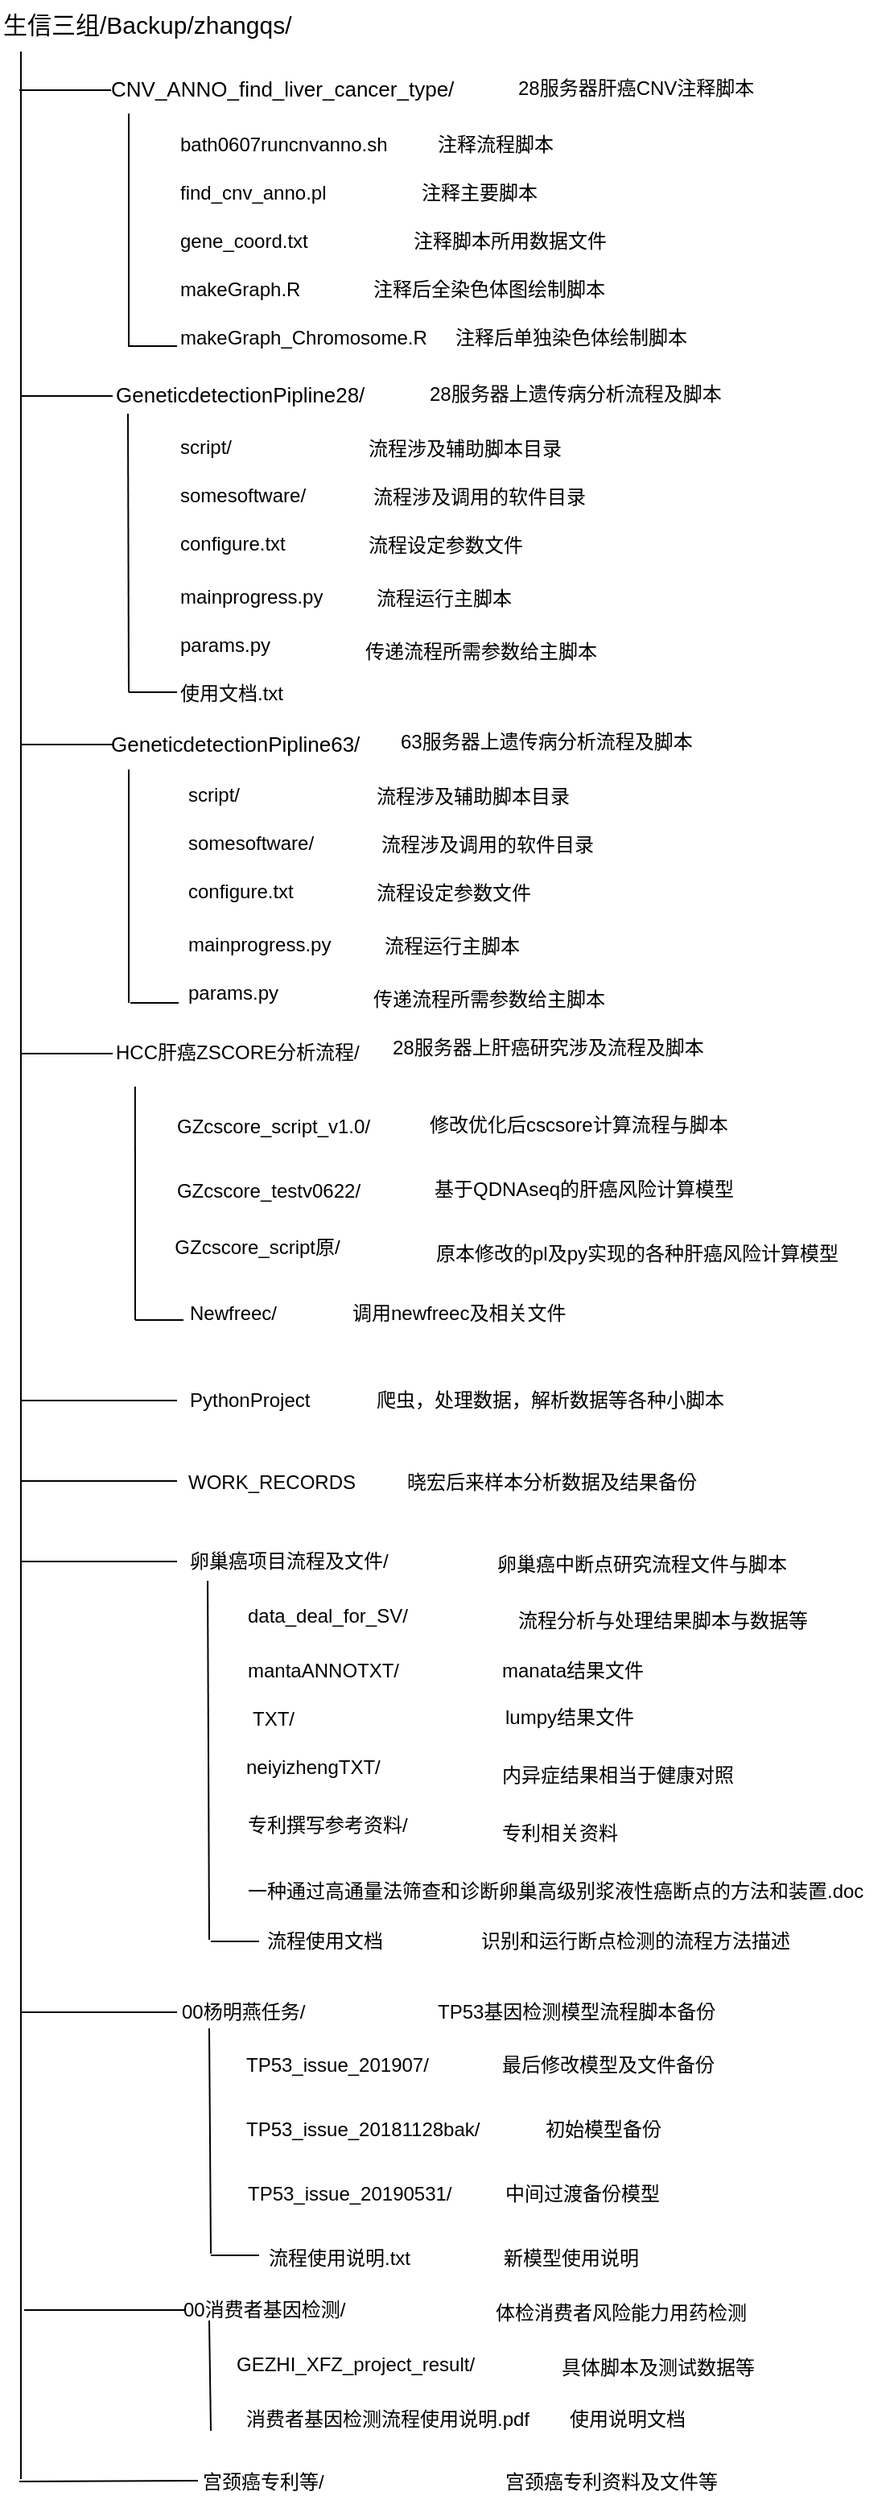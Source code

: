 <mxfile version="10.8.9" type="github"><diagram id="uSwHeNnN7k_FUcRtIJBM" name="Page-1"><mxGraphModel dx="1302" dy="805" grid="1" gridSize="10" guides="1" tooltips="1" connect="1" arrows="1" fold="1" page="1" pageScale="1" pageWidth="583" pageHeight="413" math="0" shadow="0"><root><mxCell id="0"/><mxCell id="1" parent="0"/><mxCell id="jwFbUUHp2pP8ieXxaINL-1" value="&lt;font style=&quot;font-size: 15px&quot;&gt;生信三组/Backup/zhangqs/&lt;/font&gt;" style="text;html=1;" vertex="1" parent="1"><mxGeometry x="10" y="10" width="170" height="30" as="geometry"/></mxCell><mxCell id="jwFbUUHp2pP8ieXxaINL-2" value="&lt;font style=&quot;font-size: 13px&quot;&gt;CNV_ANNO_find_liver_cancer_type/&lt;/font&gt;" style="text;html=1;" vertex="1" parent="1"><mxGeometry x="77" y="50.5" width="220" height="30" as="geometry"/></mxCell><mxCell id="jwFbUUHp2pP8ieXxaINL-3" value="28服务器肝癌CNV注释脚本" style="text;html=1;" vertex="1" parent="1"><mxGeometry x="330" y="51" width="170" height="30" as="geometry"/></mxCell><mxCell id="jwFbUUHp2pP8ieXxaINL-4" value="bath0607runcnvanno.sh" style="text;html=1;" vertex="1" parent="1"><mxGeometry x="120" y="86" width="150" height="30" as="geometry"/></mxCell><mxCell id="jwFbUUHp2pP8ieXxaINL-5" value="find_cnv_anno.pl" style="text;html=1;" vertex="1" parent="1"><mxGeometry x="120" y="116" width="120" height="30" as="geometry"/></mxCell><mxCell id="jwFbUUHp2pP8ieXxaINL-6" value="gene_coord.txt" style="text;html=1;" vertex="1" parent="1"><mxGeometry x="120" y="146" width="100" height="30" as="geometry"/></mxCell><mxCell id="jwFbUUHp2pP8ieXxaINL-7" value="makeGraph.R" style="text;html=1;" vertex="1" parent="1"><mxGeometry x="120" y="176" width="100" height="30" as="geometry"/></mxCell><mxCell id="jwFbUUHp2pP8ieXxaINL-8" value="makeGraph_Chromosome.R" style="text;html=1;" vertex="1" parent="1"><mxGeometry x="120" y="206" width="180" height="30" as="geometry"/></mxCell><mxCell id="jwFbUUHp2pP8ieXxaINL-9" value="&lt;font style=&quot;font-size: 13px&quot;&gt;GeneticdetectionPipline28/&lt;/font&gt;" style="text;html=1;" vertex="1" parent="1"><mxGeometry x="80" y="241" width="160" height="30" as="geometry"/></mxCell><mxCell id="jwFbUUHp2pP8ieXxaINL-10" value="script/" style="text;html=1;" vertex="1" parent="1"><mxGeometry x="120" y="274" width="60" height="30" as="geometry"/></mxCell><mxCell id="jwFbUUHp2pP8ieXxaINL-11" value="somesoftware/" style="text;html=1;" vertex="1" parent="1"><mxGeometry x="120" y="304" width="100" height="30" as="geometry"/></mxCell><mxCell id="jwFbUUHp2pP8ieXxaINL-12" value="configure.txt" style="text;html=1;" vertex="1" parent="1"><mxGeometry x="120" y="334" width="90" height="30" as="geometry"/></mxCell><mxCell id="jwFbUUHp2pP8ieXxaINL-13" value="mainprogress.py" style="text;html=1;" vertex="1" parent="1"><mxGeometry x="120" y="367" width="110" height="30" as="geometry"/></mxCell><mxCell id="jwFbUUHp2pP8ieXxaINL-14" value="params.py" style="text;html=1;" vertex="1" parent="1"><mxGeometry x="120" y="397" width="80" height="30" as="geometry"/></mxCell><mxCell id="jwFbUUHp2pP8ieXxaINL-15" value="使用文档.txt" style="text;html=1;" vertex="1" parent="1"><mxGeometry x="120" y="427" width="90" height="30" as="geometry"/></mxCell><mxCell id="jwFbUUHp2pP8ieXxaINL-16" value="&lt;font style=&quot;font-size: 13px&quot;&gt;GeneticdetectionPipline63/&lt;/font&gt;" style="text;html=1;" vertex="1" parent="1"><mxGeometry x="77" y="458" width="160" height="30" as="geometry"/></mxCell><mxCell id="jwFbUUHp2pP8ieXxaINL-17" value="HCC肝癌ZSCORE分析流程/" style="text;html=1;" vertex="1" parent="1"><mxGeometry x="80" y="650" width="170" height="30" as="geometry"/></mxCell><mxCell id="jwFbUUHp2pP8ieXxaINL-18" value="注释流程脚本" style="text;html=1;" vertex="1" parent="1"><mxGeometry x="280" y="86" width="100" height="30" as="geometry"/></mxCell><mxCell id="jwFbUUHp2pP8ieXxaINL-19" value="注释主要脚本" style="text;html=1;" vertex="1" parent="1"><mxGeometry x="270" y="116" width="100" height="30" as="geometry"/></mxCell><mxCell id="jwFbUUHp2pP8ieXxaINL-20" value="注释脚本所用数据文件" style="text;html=1;" vertex="1" parent="1"><mxGeometry x="265" y="146" width="130" height="30" as="geometry"/></mxCell><mxCell id="jwFbUUHp2pP8ieXxaINL-21" value="注释后全染色体图绘制脚本" style="text;html=1;" vertex="1" parent="1"><mxGeometry x="240" y="176" width="170" height="30" as="geometry"/></mxCell><mxCell id="jwFbUUHp2pP8ieXxaINL-22" value="注释后单独染色体绘制脚本" style="text;html=1;" vertex="1" parent="1"><mxGeometry x="291" y="206" width="170" height="30" as="geometry"/></mxCell><mxCell id="jwFbUUHp2pP8ieXxaINL-23" value="" style="endArrow=none;html=1;" edge="1" parent="1"><mxGeometry width="50" height="50" relative="1" as="geometry"><mxPoint x="23" y="42" as="sourcePoint"/><mxPoint x="23" y="1550" as="targetPoint"/></mxGeometry></mxCell><mxCell id="jwFbUUHp2pP8ieXxaINL-24" value="28服务器上遗传病分析流程及脚本" style="text;html=1;" vertex="1" parent="1"><mxGeometry x="275" y="241" width="210" height="30" as="geometry"/></mxCell><mxCell id="jwFbUUHp2pP8ieXxaINL-25" value="流程涉及辅助脚本目录" style="text;html=1;" vertex="1" parent="1"><mxGeometry x="237" y="275" width="150" height="30" as="geometry"/></mxCell><mxCell id="jwFbUUHp2pP8ieXxaINL-26" value="流程涉及调用的软件目录" style="text;html=1;" vertex="1" parent="1"><mxGeometry x="240" y="305" width="160" height="30" as="geometry"/></mxCell><mxCell id="jwFbUUHp2pP8ieXxaINL-27" value="流程设定参数文件" style="text;html=1;" vertex="1" parent="1"><mxGeometry x="237" y="335" width="120" height="30" as="geometry"/></mxCell><mxCell id="jwFbUUHp2pP8ieXxaINL-28" value="流程运行主脚本" style="text;html=1;" vertex="1" parent="1"><mxGeometry x="242" y="368" width="110" height="30" as="geometry"/></mxCell><mxCell id="jwFbUUHp2pP8ieXxaINL-29" value="传递流程所需参数给主脚本" style="text;html=1;" vertex="1" parent="1"><mxGeometry x="235" y="401" width="170" height="30" as="geometry"/></mxCell><mxCell id="jwFbUUHp2pP8ieXxaINL-30" value="" style="endArrow=none;html=1;entryX=0;entryY=0.5;entryDx=0;entryDy=0;" edge="1" parent="1"><mxGeometry width="50" height="50" relative="1" as="geometry"><mxPoint x="22" y="66" as="sourcePoint"/><mxPoint x="79" y="66" as="targetPoint"/></mxGeometry></mxCell><mxCell id="jwFbUUHp2pP8ieXxaINL-31" value="" style="endArrow=none;html=1;entryX=0;entryY=0.5;entryDx=0;entryDy=0;" edge="1" parent="1"><mxGeometry width="50" height="50" relative="1" as="geometry"><mxPoint x="23" y="256" as="sourcePoint"/><mxPoint x="80" y="256" as="targetPoint"/></mxGeometry></mxCell><mxCell id="jwFbUUHp2pP8ieXxaINL-32" value="" style="endArrow=none;html=1;entryX=0;entryY=0.5;entryDx=0;entryDy=0;" edge="1" parent="1"><mxGeometry width="50" height="50" relative="1" as="geometry"><mxPoint x="23" y="472.5" as="sourcePoint"/><mxPoint x="80" y="472.5" as="targetPoint"/></mxGeometry></mxCell><mxCell id="jwFbUUHp2pP8ieXxaINL-33" value="script/" style="text;html=1;" vertex="1" parent="1"><mxGeometry x="125" y="490" width="60" height="30" as="geometry"/></mxCell><mxCell id="jwFbUUHp2pP8ieXxaINL-34" value="somesoftware/" style="text;html=1;" vertex="1" parent="1"><mxGeometry x="125" y="520" width="100" height="30" as="geometry"/></mxCell><mxCell id="jwFbUUHp2pP8ieXxaINL-35" value="configure.txt" style="text;html=1;" vertex="1" parent="1"><mxGeometry x="125" y="550" width="90" height="30" as="geometry"/></mxCell><mxCell id="jwFbUUHp2pP8ieXxaINL-36" value="mainprogress.py" style="text;html=1;" vertex="1" parent="1"><mxGeometry x="125" y="583" width="110" height="30" as="geometry"/></mxCell><mxCell id="jwFbUUHp2pP8ieXxaINL-37" value="params.py" style="text;html=1;" vertex="1" parent="1"><mxGeometry x="125" y="613" width="80" height="30" as="geometry"/></mxCell><mxCell id="jwFbUUHp2pP8ieXxaINL-38" value="流程涉及辅助脚本目录" style="text;html=1;" vertex="1" parent="1"><mxGeometry x="242" y="491" width="150" height="30" as="geometry"/></mxCell><mxCell id="jwFbUUHp2pP8ieXxaINL-39" value="流程涉及调用的软件目录" style="text;html=1;" vertex="1" parent="1"><mxGeometry x="245" y="521" width="160" height="30" as="geometry"/></mxCell><mxCell id="jwFbUUHp2pP8ieXxaINL-40" value="流程设定参数文件" style="text;html=1;" vertex="1" parent="1"><mxGeometry x="242" y="551" width="120" height="30" as="geometry"/></mxCell><mxCell id="jwFbUUHp2pP8ieXxaINL-41" value="流程运行主脚本" style="text;html=1;" vertex="1" parent="1"><mxGeometry x="247" y="584" width="110" height="30" as="geometry"/></mxCell><mxCell id="jwFbUUHp2pP8ieXxaINL-42" value="传递流程所需参数给主脚本" style="text;html=1;" vertex="1" parent="1"><mxGeometry x="240" y="617" width="170" height="30" as="geometry"/></mxCell><mxCell id="jwFbUUHp2pP8ieXxaINL-63" value="63服务器上遗传病分析流程及脚本" style="text;html=1;" vertex="1" parent="1"><mxGeometry x="257" y="457" width="210" height="30" as="geometry"/></mxCell><mxCell id="jwFbUUHp2pP8ieXxaINL-66" value="" style="endArrow=none;html=1;entryX=0;entryY=0.5;entryDx=0;entryDy=0;" edge="1" parent="1"><mxGeometry width="50" height="50" relative="1" as="geometry"><mxPoint x="23" y="664.5" as="sourcePoint"/><mxPoint x="80" y="664.5" as="targetPoint"/></mxGeometry></mxCell><mxCell id="jwFbUUHp2pP8ieXxaINL-67" value="28服务器上肝癌研究涉及流程及脚本" style="text;html=1;" vertex="1" parent="1"><mxGeometry x="252" y="647" width="210" height="30" as="geometry"/></mxCell><mxCell id="jwFbUUHp2pP8ieXxaINL-70" value="GZcscore_script_v1.0/" style="text;html=1;strokeColor=none;fillColor=none;align=center;verticalAlign=middle;whiteSpace=wrap;rounded=0;" vertex="1" parent="1"><mxGeometry x="160" y="700" width="40" height="20" as="geometry"/></mxCell><mxCell id="jwFbUUHp2pP8ieXxaINL-71" value="修改优化后cscsore计算流程与脚本" style="text;html=1;" vertex="1" parent="1"><mxGeometry x="275" y="695" width="120" height="30" as="geometry"/></mxCell><mxCell id="jwFbUUHp2pP8ieXxaINL-72" value="GZcscore_testv0622/" style="text;html=1;strokeColor=none;fillColor=none;align=center;verticalAlign=middle;whiteSpace=wrap;rounded=0;" vertex="1" parent="1"><mxGeometry x="157" y="740" width="40" height="20" as="geometry"/></mxCell><mxCell id="jwFbUUHp2pP8ieXxaINL-73" value="基于QDNAseq的肝癌风险计算模型" style="text;html=1;" vertex="1" parent="1"><mxGeometry x="277.5" y="735" width="120" height="30" as="geometry"/></mxCell><mxCell id="jwFbUUHp2pP8ieXxaINL-75" value="GZcscore_script原/" style="text;html=1;strokeColor=none;fillColor=none;align=center;verticalAlign=middle;whiteSpace=wrap;rounded=0;" vertex="1" parent="1"><mxGeometry x="110" y="775" width="120" height="20" as="geometry"/></mxCell><mxCell id="jwFbUUHp2pP8ieXxaINL-76" value="原本修改的pl及py实现的各种肝癌风险计算模型" style="text;html=1;" vertex="1" parent="1"><mxGeometry x="278.5" y="775" width="120" height="30" as="geometry"/></mxCell><mxCell id="jwFbUUHp2pP8ieXxaINL-77" value="Newfreec/" style="text;html=1;strokeColor=none;fillColor=none;align=center;verticalAlign=middle;whiteSpace=wrap;rounded=0;" vertex="1" parent="1"><mxGeometry x="135" y="816" width="40" height="20" as="geometry"/></mxCell><mxCell id="jwFbUUHp2pP8ieXxaINL-78" value="调用newfreec及相关文件" style="text;html=1;resizable=0;points=[];autosize=1;align=left;verticalAlign=top;spacingTop=-4;" vertex="1" parent="1"><mxGeometry x="227" y="816" width="150" height="20" as="geometry"/></mxCell><mxCell id="jwFbUUHp2pP8ieXxaINL-80" value="" style="endArrow=none;html=1;exitX=0.082;exitY=1.167;exitDx=0;exitDy=0;exitPerimeter=0;" edge="1" parent="1" source="jwFbUUHp2pP8ieXxaINL-17"><mxGeometry width="50" height="50" relative="1" as="geometry"><mxPoint x="-30" y="840" as="sourcePoint"/><mxPoint x="94" y="830" as="targetPoint"/></mxGeometry></mxCell><mxCell id="jwFbUUHp2pP8ieXxaINL-81" value="" style="endArrow=none;html=1;exitX=0.082;exitY=1.167;exitDx=0;exitDy=0;exitPerimeter=0;" edge="1" parent="1"><mxGeometry width="50" height="50" relative="1" as="geometry"><mxPoint x="90" y="488" as="sourcePoint"/><mxPoint x="90" y="633" as="targetPoint"/></mxGeometry></mxCell><mxCell id="jwFbUUHp2pP8ieXxaINL-82" value="" style="endArrow=none;html=1;exitX=0.082;exitY=1.167;exitDx=0;exitDy=0;exitPerimeter=0;" edge="1" parent="1"><mxGeometry width="50" height="50" relative="1" as="geometry"><mxPoint x="89.5" y="267" as="sourcePoint"/><mxPoint x="90" y="440" as="targetPoint"/></mxGeometry></mxCell><mxCell id="jwFbUUHp2pP8ieXxaINL-83" value="" style="endArrow=none;html=1;exitX=0.082;exitY=1.167;exitDx=0;exitDy=0;exitPerimeter=0;" edge="1" parent="1"><mxGeometry width="50" height="50" relative="1" as="geometry"><mxPoint x="90" y="80.5" as="sourcePoint"/><mxPoint x="90" y="225.5" as="targetPoint"/></mxGeometry></mxCell><mxCell id="jwFbUUHp2pP8ieXxaINL-84" value="" style="endArrow=none;html=1;" edge="1" parent="1"><mxGeometry width="50" height="50" relative="1" as="geometry"><mxPoint x="94" y="830" as="sourcePoint"/><mxPoint x="124" y="830" as="targetPoint"/></mxGeometry></mxCell><mxCell id="jwFbUUHp2pP8ieXxaINL-85" value="" style="endArrow=none;html=1;" edge="1" parent="1"><mxGeometry width="50" height="50" relative="1" as="geometry"><mxPoint x="91" y="633" as="sourcePoint"/><mxPoint x="121" y="633" as="targetPoint"/></mxGeometry></mxCell><mxCell id="jwFbUUHp2pP8ieXxaINL-88" value="" style="endArrow=none;html=1;" edge="1" parent="1"><mxGeometry width="50" height="50" relative="1" as="geometry"><mxPoint x="90" y="440" as="sourcePoint"/><mxPoint x="120" y="440" as="targetPoint"/></mxGeometry></mxCell><mxCell id="jwFbUUHp2pP8ieXxaINL-89" value="" style="endArrow=none;html=1;" edge="1" parent="1"><mxGeometry width="50" height="50" relative="1" as="geometry"><mxPoint x="90" y="225" as="sourcePoint"/><mxPoint x="120" y="225" as="targetPoint"/></mxGeometry></mxCell><mxCell id="jwFbUUHp2pP8ieXxaINL-90" value="" style="endArrow=none;html=1;" edge="1" parent="1"><mxGeometry width="50" height="50" relative="1" as="geometry"><mxPoint x="23" y="880" as="sourcePoint"/><mxPoint x="120" y="880" as="targetPoint"/></mxGeometry></mxCell><mxCell id="jwFbUUHp2pP8ieXxaINL-91" value="PythonProject" style="text;html=1;resizable=0;points=[];autosize=1;align=left;verticalAlign=top;spacingTop=-4;" vertex="1" parent="1"><mxGeometry x="126" y="870" width="90" height="20" as="geometry"/></mxCell><mxCell id="jwFbUUHp2pP8ieXxaINL-92" value="爬虫，处理数据，解析数据等各种小脚本" style="text;html=1;resizable=0;points=[];autosize=1;align=left;verticalAlign=top;spacingTop=-4;" vertex="1" parent="1"><mxGeometry x="242" y="870" width="230" height="20" as="geometry"/></mxCell><mxCell id="jwFbUUHp2pP8ieXxaINL-93" value="" style="endArrow=none;html=1;" edge="1" parent="1"><mxGeometry width="50" height="50" relative="1" as="geometry"><mxPoint x="23" y="930" as="sourcePoint"/><mxPoint x="120" y="930" as="targetPoint"/></mxGeometry></mxCell><mxCell id="jwFbUUHp2pP8ieXxaINL-94" value="WORK_RECORDS" style="text;html=1;resizable=0;points=[];autosize=1;align=left;verticalAlign=top;spacingTop=-4;" vertex="1" parent="1"><mxGeometry x="125" y="921" width="120" height="20" as="geometry"/></mxCell><mxCell id="jwFbUUHp2pP8ieXxaINL-95" value="晓宏后来样本分析数据及结果备份" style="text;html=1;resizable=0;points=[];autosize=1;align=left;verticalAlign=top;spacingTop=-4;" vertex="1" parent="1"><mxGeometry x="261" y="921" width="200" height="20" as="geometry"/></mxCell><mxCell id="jwFbUUHp2pP8ieXxaINL-96" value="" style="endArrow=none;html=1;" edge="1" parent="1"><mxGeometry width="50" height="50" relative="1" as="geometry"><mxPoint x="23" y="980" as="sourcePoint"/><mxPoint x="120" y="980" as="targetPoint"/></mxGeometry></mxCell><mxCell id="jwFbUUHp2pP8ieXxaINL-97" value="卵巢癌项目流程及文件/" style="text;html=1;resizable=0;points=[];autosize=1;align=left;verticalAlign=top;spacingTop=-4;" vertex="1" parent="1"><mxGeometry x="126" y="970" width="140" height="20" as="geometry"/></mxCell><mxCell id="jwFbUUHp2pP8ieXxaINL-98" value="data_deal_for_SV/" style="text;html=1;resizable=0;points=[];autosize=1;align=left;verticalAlign=top;spacingTop=-4;" vertex="1" parent="1"><mxGeometry x="162" y="1004" width="110" height="20" as="geometry"/></mxCell><mxCell id="jwFbUUHp2pP8ieXxaINL-99" value="卵巢癌中断点研究流程文件与脚本" style="text;html=1;resizable=0;points=[];autosize=1;align=left;verticalAlign=top;spacingTop=-4;" vertex="1" parent="1"><mxGeometry x="317" y="972" width="200" height="20" as="geometry"/></mxCell><mxCell id="jwFbUUHp2pP8ieXxaINL-100" value="流程分析与处理结果脚本与数据等" style="text;html=1;resizable=0;points=[];autosize=1;align=left;verticalAlign=top;spacingTop=-4;" vertex="1" parent="1"><mxGeometry x="330" y="1007" width="200" height="20" as="geometry"/></mxCell><mxCell id="jwFbUUHp2pP8ieXxaINL-101" value="mantaANNOTXT/" style="text;html=1;resizable=0;points=[];autosize=1;align=left;verticalAlign=top;spacingTop=-4;" vertex="1" parent="1"><mxGeometry x="162" y="1038" width="110" height="20" as="geometry"/></mxCell><mxCell id="jwFbUUHp2pP8ieXxaINL-102" value="manata结果文件" style="text;html=1;resizable=0;points=[];autosize=1;align=left;verticalAlign=top;spacingTop=-4;" vertex="1" parent="1"><mxGeometry x="320" y="1038" width="100" height="20" as="geometry"/></mxCell><mxCell id="jwFbUUHp2pP8ieXxaINL-103" value="TXT/" style="text;html=1;resizable=0;points=[];autosize=1;align=left;verticalAlign=top;spacingTop=-4;" vertex="1" parent="1"><mxGeometry x="165" y="1068" width="40" height="20" as="geometry"/></mxCell><mxCell id="jwFbUUHp2pP8ieXxaINL-104" value="lumpy结果文件" style="text;html=1;resizable=0;points=[];autosize=1;align=left;verticalAlign=top;spacingTop=-4;" vertex="1" parent="1"><mxGeometry x="322" y="1067" width="100" height="20" as="geometry"/></mxCell><mxCell id="jwFbUUHp2pP8ieXxaINL-105" value="neiyizhengTXT/" style="text;html=1;resizable=0;points=[];autosize=1;align=left;verticalAlign=top;spacingTop=-4;" vertex="1" parent="1"><mxGeometry x="161" y="1098" width="100" height="20" as="geometry"/></mxCell><mxCell id="jwFbUUHp2pP8ieXxaINL-106" value="内异症结果相当于健康对照" style="text;html=1;resizable=0;points=[];autosize=1;align=left;verticalAlign=top;spacingTop=-4;" vertex="1" parent="1"><mxGeometry x="320" y="1103" width="160" height="20" as="geometry"/></mxCell><mxCell id="jwFbUUHp2pP8ieXxaINL-107" value="专利撰写参考资料/" style="text;html=1;resizable=0;points=[];autosize=1;align=left;verticalAlign=top;spacingTop=-4;" vertex="1" parent="1"><mxGeometry x="162" y="1134" width="110" height="20" as="geometry"/></mxCell><mxCell id="jwFbUUHp2pP8ieXxaINL-108" value="专利相关资料" style="text;html=1;resizable=0;points=[];autosize=1;align=left;verticalAlign=top;spacingTop=-4;" vertex="1" parent="1"><mxGeometry x="320" y="1139" width="90" height="20" as="geometry"/></mxCell><mxCell id="jwFbUUHp2pP8ieXxaINL-109" value="一种通过高通量法筛查和诊断卵巢高级别浆液性癌断点的方法和装置.doc&amp;nbsp;&amp;nbsp;" style="text;html=1;resizable=0;points=[];autosize=1;align=left;verticalAlign=top;spacingTop=-4;" vertex="1" parent="1"><mxGeometry x="162" y="1175" width="400" height="20" as="geometry"/></mxCell><mxCell id="jwFbUUHp2pP8ieXxaINL-110" value="流程使用文档" style="text;html=1;resizable=0;points=[];autosize=1;align=left;verticalAlign=top;spacingTop=-4;" vertex="1" parent="1"><mxGeometry x="174" y="1206" width="90" height="20" as="geometry"/></mxCell><mxCell id="jwFbUUHp2pP8ieXxaINL-111" value="识别和运行断点检测的流程方法描述" style="text;html=1;resizable=0;points=[];autosize=1;align=left;verticalAlign=top;spacingTop=-4;" vertex="1" parent="1"><mxGeometry x="307" y="1206" width="210" height="20" as="geometry"/></mxCell><mxCell id="jwFbUUHp2pP8ieXxaINL-112" value="" style="endArrow=none;html=1;exitX=0.093;exitY=1.1;exitDx=0;exitDy=0;exitPerimeter=0;" edge="1" parent="1" source="jwFbUUHp2pP8ieXxaINL-97"><mxGeometry width="50" height="50" relative="1" as="geometry"><mxPoint x="140" y="1070" as="sourcePoint"/><mxPoint x="140" y="1215" as="targetPoint"/></mxGeometry></mxCell><mxCell id="jwFbUUHp2pP8ieXxaINL-113" value="" style="endArrow=none;html=1;" edge="1" parent="1"><mxGeometry width="50" height="50" relative="1" as="geometry"><mxPoint x="141" y="1216" as="sourcePoint"/><mxPoint x="171" y="1216" as="targetPoint"/></mxGeometry></mxCell><mxCell id="jwFbUUHp2pP8ieXxaINL-114" value="" style="endArrow=none;html=1;" edge="1" parent="1"><mxGeometry width="50" height="50" relative="1" as="geometry"><mxPoint x="23" y="1260" as="sourcePoint"/><mxPoint x="120" y="1260" as="targetPoint"/></mxGeometry></mxCell><mxCell id="jwFbUUHp2pP8ieXxaINL-115" value="00杨明燕任务/" style="text;html=1;resizable=0;points=[];autosize=1;align=left;verticalAlign=top;spacingTop=-4;" vertex="1" parent="1"><mxGeometry x="121" y="1250" width="90" height="20" as="geometry"/></mxCell><mxCell id="jwFbUUHp2pP8ieXxaINL-116" value="TP53基因检测模型流程脚本备份" style="text;html=1;resizable=0;points=[];autosize=1;align=left;verticalAlign=top;spacingTop=-4;" vertex="1" parent="1"><mxGeometry x="280" y="1250" width="190" height="20" as="geometry"/></mxCell><mxCell id="jwFbUUHp2pP8ieXxaINL-117" value="TP53_issue_201907/" style="text;html=1;resizable=0;points=[];autosize=1;align=left;verticalAlign=top;spacingTop=-4;" vertex="1" parent="1"><mxGeometry x="161" y="1283" width="130" height="20" as="geometry"/></mxCell><mxCell id="jwFbUUHp2pP8ieXxaINL-118" value="最后修改模型及文件备份" style="text;html=1;resizable=0;points=[];autosize=1;align=left;verticalAlign=top;spacingTop=-4;" vertex="1" parent="1"><mxGeometry x="320" y="1283" width="150" height="20" as="geometry"/></mxCell><mxCell id="jwFbUUHp2pP8ieXxaINL-119" value="TP53_issue_20181128bak/" style="text;html=1;resizable=0;points=[];autosize=1;align=left;verticalAlign=top;spacingTop=-4;" vertex="1" parent="1"><mxGeometry x="161" y="1323" width="160" height="20" as="geometry"/></mxCell><mxCell id="jwFbUUHp2pP8ieXxaINL-120" value="初始模型备份" style="text;html=1;resizable=0;points=[];autosize=1;align=left;verticalAlign=top;spacingTop=-4;" vertex="1" parent="1"><mxGeometry x="347" y="1323" width="90" height="20" as="geometry"/></mxCell><mxCell id="jwFbUUHp2pP8ieXxaINL-121" value="TP53_issue_20190531/" style="text;html=1;resizable=0;points=[];autosize=1;align=left;verticalAlign=top;spacingTop=-4;" vertex="1" parent="1"><mxGeometry x="162" y="1363" width="140" height="20" as="geometry"/></mxCell><mxCell id="jwFbUUHp2pP8ieXxaINL-122" value="中间过渡备份模型" style="text;html=1;resizable=0;points=[];autosize=1;align=left;verticalAlign=top;spacingTop=-4;" vertex="1" parent="1"><mxGeometry x="322" y="1363" width="110" height="20" as="geometry"/></mxCell><mxCell id="jwFbUUHp2pP8ieXxaINL-123" value="流程使用说明.txt" style="text;html=1;resizable=0;points=[];autosize=1;align=left;verticalAlign=top;spacingTop=-4;" vertex="1" parent="1"><mxGeometry x="175" y="1403" width="100" height="20" as="geometry"/></mxCell><mxCell id="jwFbUUHp2pP8ieXxaINL-124" value="新模型使用说明" style="text;html=1;resizable=0;points=[];autosize=1;align=left;verticalAlign=top;spacingTop=-4;" vertex="1" parent="1"><mxGeometry x="321" y="1403" width="100" height="20" as="geometry"/></mxCell><mxCell id="jwFbUUHp2pP8ieXxaINL-125" value="" style="endArrow=none;html=1;exitX=0.093;exitY=1.1;exitDx=0;exitDy=0;exitPerimeter=0;" edge="1" parent="1"><mxGeometry width="50" height="50" relative="1" as="geometry"><mxPoint x="140" y="1270" as="sourcePoint"/><mxPoint x="141" y="1410" as="targetPoint"/></mxGeometry></mxCell><mxCell id="jwFbUUHp2pP8ieXxaINL-126" value="" style="endArrow=none;html=1;" edge="1" parent="1"><mxGeometry width="50" height="50" relative="1" as="geometry"><mxPoint x="141" y="1411" as="sourcePoint"/><mxPoint x="171" y="1411" as="targetPoint"/></mxGeometry></mxCell><mxCell id="jwFbUUHp2pP8ieXxaINL-127" value="" style="endArrow=none;html=1;" edge="1" parent="1"><mxGeometry width="50" height="50" relative="1" as="geometry"><mxPoint x="25" y="1445" as="sourcePoint"/><mxPoint x="125" y="1445" as="targetPoint"/></mxGeometry></mxCell><mxCell id="jwFbUUHp2pP8ieXxaINL-128" value="00消费者基因检测/" style="text;html=1;resizable=0;points=[];autosize=1;align=left;verticalAlign=top;spacingTop=-4;" vertex="1" parent="1"><mxGeometry x="122" y="1435" width="120" height="20" as="geometry"/></mxCell><mxCell id="jwFbUUHp2pP8ieXxaINL-129" value="体检消费者风险能力用药检测" style="text;html=1;resizable=0;points=[];autosize=1;align=left;verticalAlign=top;spacingTop=-4;" vertex="1" parent="1"><mxGeometry x="316" y="1437" width="170" height="20" as="geometry"/></mxCell><mxCell id="jwFbUUHp2pP8ieXxaINL-130" value="GEZHI_XFZ_project_result/" style="text;html=1;resizable=0;points=[];autosize=1;align=left;verticalAlign=top;spacingTop=-4;" vertex="1" parent="1"><mxGeometry x="155" y="1469" width="160" height="20" as="geometry"/></mxCell><mxCell id="jwFbUUHp2pP8ieXxaINL-131" value="具体脚本及测试数据等" style="text;html=1;resizable=0;points=[];autosize=1;align=left;verticalAlign=top;spacingTop=-4;" vertex="1" parent="1"><mxGeometry x="357" y="1471" width="140" height="20" as="geometry"/></mxCell><mxCell id="jwFbUUHp2pP8ieXxaINL-132" value="消费者基因检测流程使用说明.pdf" style="text;html=1;resizable=0;points=[];autosize=1;align=left;verticalAlign=top;spacingTop=-4;" vertex="1" parent="1"><mxGeometry x="161" y="1503" width="190" height="20" as="geometry"/></mxCell><mxCell id="jwFbUUHp2pP8ieXxaINL-133" value="使用说明文档" style="text;html=1;resizable=0;points=[];autosize=1;align=left;verticalAlign=top;spacingTop=-4;" vertex="1" parent="1"><mxGeometry x="362" y="1503" width="90" height="20" as="geometry"/></mxCell><mxCell id="jwFbUUHp2pP8ieXxaINL-134" value="" style="endArrow=none;html=1;exitX=0.093;exitY=1.1;exitDx=0;exitDy=0;exitPerimeter=0;" edge="1" parent="1"><mxGeometry width="50" height="50" relative="1" as="geometry"><mxPoint x="140" y="1451.5" as="sourcePoint"/><mxPoint x="141" y="1520" as="targetPoint"/></mxGeometry></mxCell><mxCell id="jwFbUUHp2pP8ieXxaINL-140" value="宫颈癌专利等/" style="text;html=1;resizable=0;points=[];autosize=1;align=left;verticalAlign=top;spacingTop=-4;" vertex="1" parent="1"><mxGeometry x="134" y="1542" width="90" height="20" as="geometry"/></mxCell><mxCell id="jwFbUUHp2pP8ieXxaINL-141" value="" style="endArrow=none;html=1;entryX=-0.011;entryY=0.45;entryDx=0;entryDy=0;entryPerimeter=0;" edge="1" parent="1" target="jwFbUUHp2pP8ieXxaINL-140"><mxGeometry width="50" height="50" relative="1" as="geometry"><mxPoint x="22" y="1551.5" as="sourcePoint"/><mxPoint x="122" y="1551.5" as="targetPoint"/></mxGeometry></mxCell><mxCell id="jwFbUUHp2pP8ieXxaINL-142" value="宫颈癌专利资料及文件等" style="text;html=1;resizable=0;points=[];autosize=1;align=left;verticalAlign=top;spacingTop=-4;" vertex="1" parent="1"><mxGeometry x="322" y="1542" width="150" height="20" as="geometry"/></mxCell></root></mxGraphModel></diagram></mxfile>